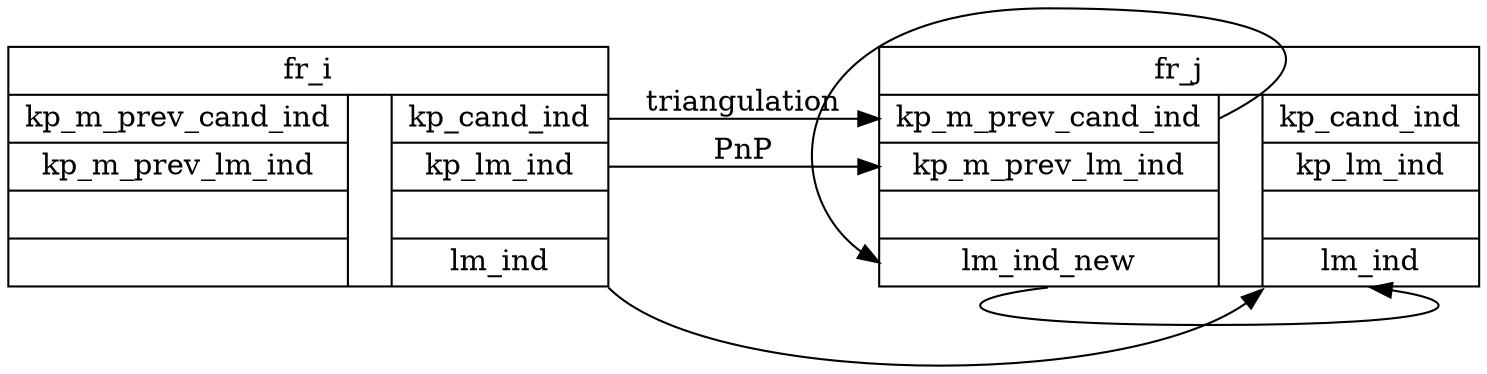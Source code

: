digraph structs {
    rankdir=LR
    node [shape=record];
    
    
    fr_i [label="fr_i |{ {kp_m_prev_cand_ind | kp_m_prev_lm_ind| | } |
                      {}|{<kp_cand_ind>kp_cand_ind | <kp_lm_ind>kp_lm_ind | |<lm_ind>lm_ind}}"];

    fr_j [label="fr_j|{ {<kp_m_prev_cand_ind>kp_m_prev_cand_ind | <kp_m_prev_lm_ind>kp_m_prev_lm_ind| |<lm_ind_new>lm_ind_new} |{}|
                      {kp_cand_ind | kp_lm_ind |  |<lm_ind>lm_ind}}"];

    fr_i:kp_cand_ind -> fr_j:kp_m_prev_cand_ind[label="triangulation"];
    fr_i:kp_lm_ind -> fr_j:kp_m_prev_lm_ind[label="PnP"];

    fr_j:kp_m_prev_cand_ind:"e" -> fr_j:lm_ind_new:"w"
    fr_j:lm_ind_new:"s" -> fr_j:lm_ind:"s"
    fr_i:lm_ind:"se" -> fr_j:lm_ind:"sw"
  
}

